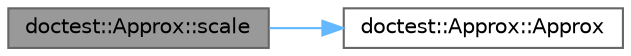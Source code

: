 digraph "doctest::Approx::scale"
{
 // LATEX_PDF_SIZE
  bgcolor="transparent";
  edge [fontname=Helvetica,fontsize=10,labelfontname=Helvetica,labelfontsize=10];
  node [fontname=Helvetica,fontsize=10,shape=box,height=0.2,width=0.4];
  rankdir="LR";
  Node1 [id="Node000001",label="doctest::Approx::scale",height=0.2,width=0.4,color="gray40", fillcolor="grey60", style="filled", fontcolor="black",tooltip=" "];
  Node1 -> Node2 [id="edge1_Node000001_Node000002",color="steelblue1",style="solid",tooltip=" "];
  Node2 [id="Node000002",label="doctest::Approx::Approx",height=0.2,width=0.4,color="grey40", fillcolor="white", style="filled",URL="$classdoctest_1_1_approx.html#a86f0d1b44c1cf095697f23ccdab00802",tooltip=" "];
}

